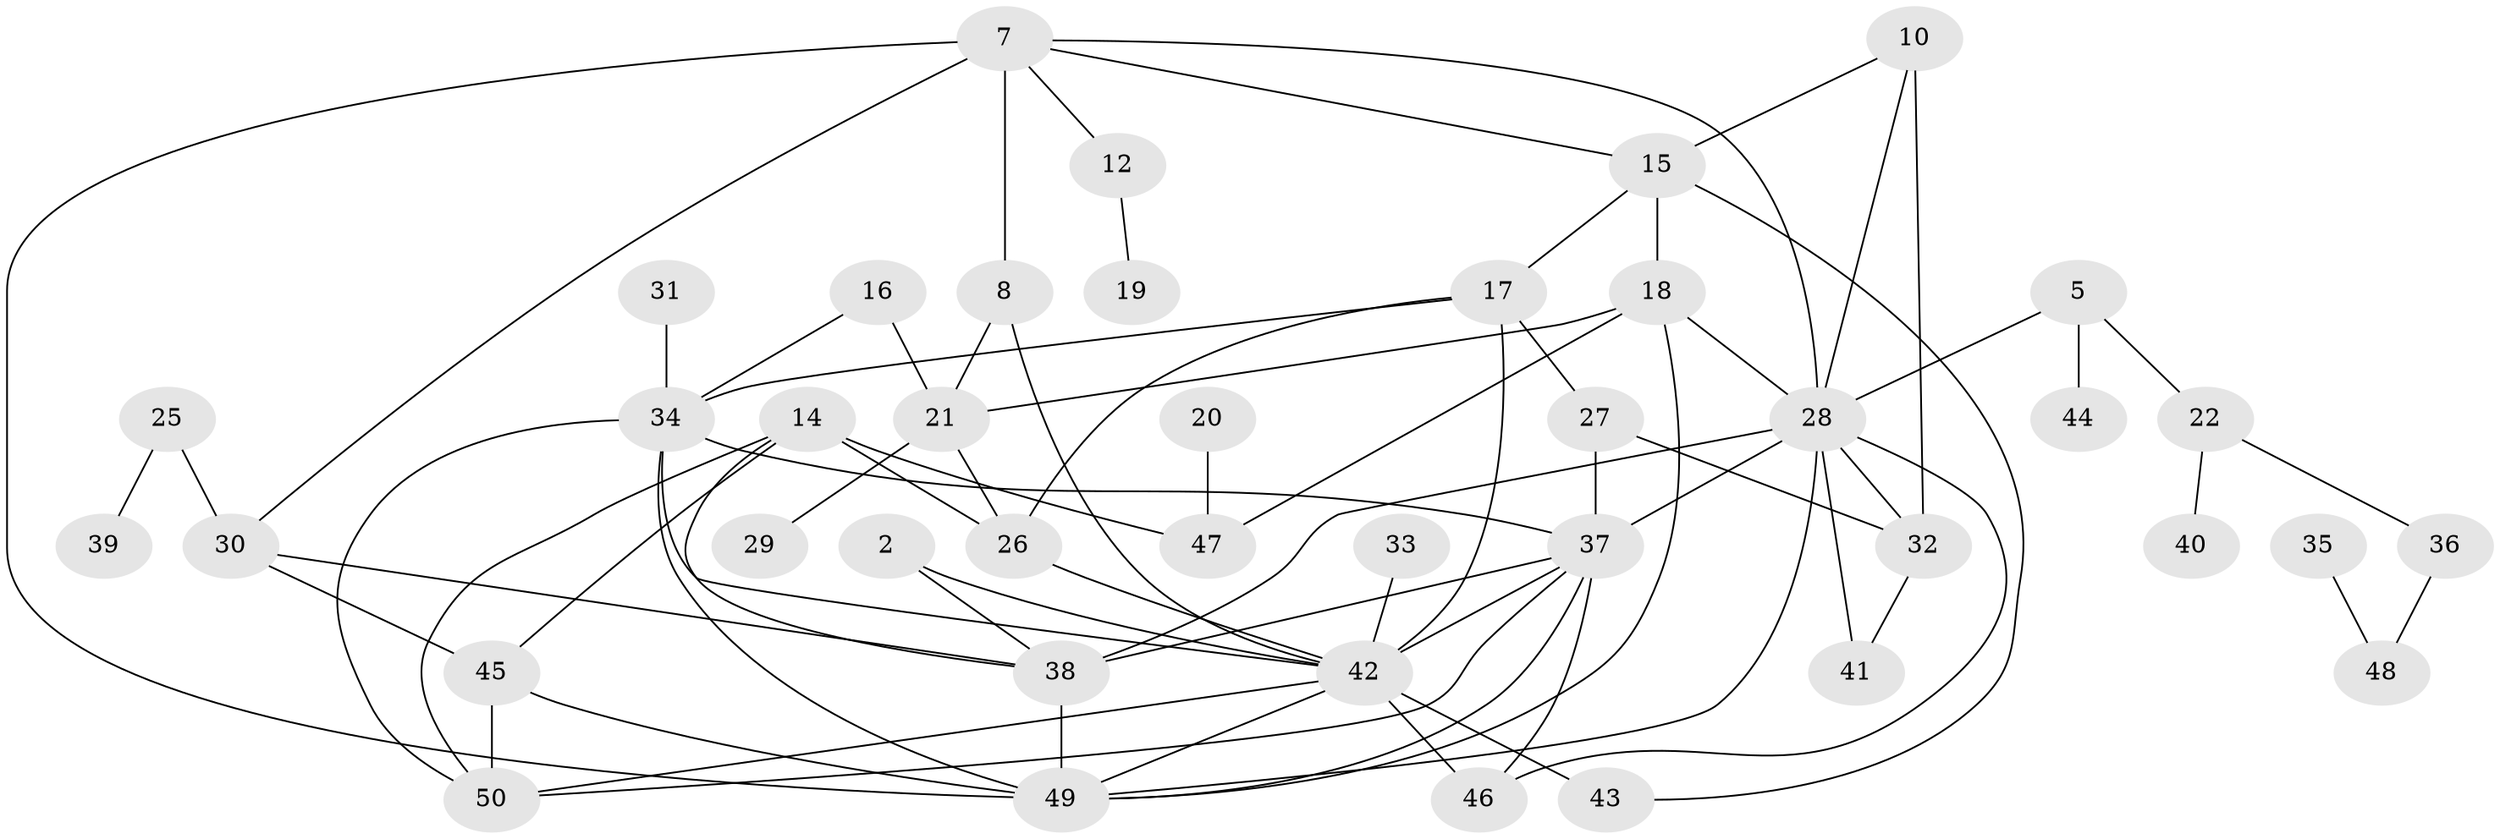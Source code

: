 // original degree distribution, {1: 0.16, 4: 0.17, 0: 0.09, 2: 0.24, 3: 0.21, 7: 0.02, 6: 0.04, 5: 0.07}
// Generated by graph-tools (version 1.1) at 2025/00/03/09/25 03:00:53]
// undirected, 41 vertices, 74 edges
graph export_dot {
graph [start="1"]
  node [color=gray90,style=filled];
  2;
  5;
  7;
  8;
  10;
  12;
  14;
  15;
  16;
  17;
  18;
  19;
  20;
  21;
  22;
  25;
  26;
  27;
  28;
  29;
  30;
  31;
  32;
  33;
  34;
  35;
  36;
  37;
  38;
  39;
  40;
  41;
  42;
  43;
  44;
  45;
  46;
  47;
  48;
  49;
  50;
  2 -- 38 [weight=1.0];
  2 -- 42 [weight=1.0];
  5 -- 22 [weight=1.0];
  5 -- 28 [weight=1.0];
  5 -- 44 [weight=1.0];
  7 -- 8 [weight=1.0];
  7 -- 12 [weight=1.0];
  7 -- 15 [weight=1.0];
  7 -- 28 [weight=1.0];
  7 -- 30 [weight=1.0];
  7 -- 49 [weight=2.0];
  8 -- 21 [weight=1.0];
  8 -- 42 [weight=1.0];
  10 -- 15 [weight=1.0];
  10 -- 28 [weight=1.0];
  10 -- 32 [weight=1.0];
  12 -- 19 [weight=1.0];
  14 -- 26 [weight=2.0];
  14 -- 38 [weight=1.0];
  14 -- 45 [weight=1.0];
  14 -- 47 [weight=1.0];
  14 -- 50 [weight=1.0];
  15 -- 17 [weight=1.0];
  15 -- 18 [weight=1.0];
  15 -- 43 [weight=1.0];
  16 -- 21 [weight=2.0];
  16 -- 34 [weight=1.0];
  17 -- 26 [weight=1.0];
  17 -- 27 [weight=1.0];
  17 -- 34 [weight=1.0];
  17 -- 42 [weight=1.0];
  18 -- 21 [weight=1.0];
  18 -- 28 [weight=1.0];
  18 -- 47 [weight=1.0];
  18 -- 49 [weight=1.0];
  20 -- 47 [weight=1.0];
  21 -- 26 [weight=1.0];
  21 -- 29 [weight=1.0];
  22 -- 36 [weight=1.0];
  22 -- 40 [weight=1.0];
  25 -- 30 [weight=1.0];
  25 -- 39 [weight=1.0];
  26 -- 42 [weight=1.0];
  27 -- 32 [weight=1.0];
  27 -- 37 [weight=1.0];
  28 -- 32 [weight=1.0];
  28 -- 37 [weight=1.0];
  28 -- 38 [weight=1.0];
  28 -- 41 [weight=2.0];
  28 -- 46 [weight=1.0];
  28 -- 49 [weight=1.0];
  30 -- 38 [weight=1.0];
  30 -- 45 [weight=1.0];
  31 -- 34 [weight=1.0];
  32 -- 41 [weight=1.0];
  33 -- 42 [weight=1.0];
  34 -- 37 [weight=1.0];
  34 -- 42 [weight=1.0];
  34 -- 49 [weight=1.0];
  34 -- 50 [weight=1.0];
  35 -- 48 [weight=1.0];
  36 -- 48 [weight=1.0];
  37 -- 38 [weight=2.0];
  37 -- 42 [weight=2.0];
  37 -- 46 [weight=1.0];
  37 -- 49 [weight=1.0];
  37 -- 50 [weight=1.0];
  38 -- 49 [weight=1.0];
  42 -- 43 [weight=2.0];
  42 -- 46 [weight=1.0];
  42 -- 49 [weight=1.0];
  42 -- 50 [weight=1.0];
  45 -- 49 [weight=1.0];
  45 -- 50 [weight=1.0];
}
